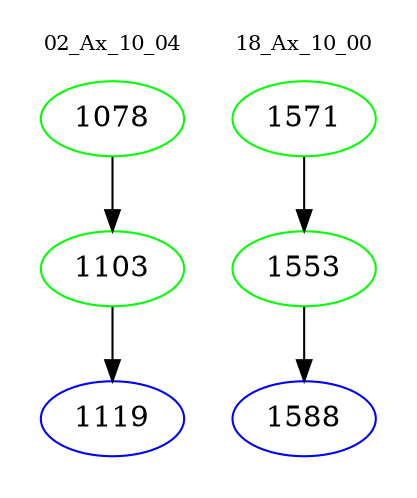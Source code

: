 digraph{
subgraph cluster_0 {
color = white
label = "02_Ax_10_04";
fontsize=10;
T0_1078 [label="1078", color="green"]
T0_1078 -> T0_1103 [color="black"]
T0_1103 [label="1103", color="green"]
T0_1103 -> T0_1119 [color="black"]
T0_1119 [label="1119", color="blue"]
}
subgraph cluster_1 {
color = white
label = "18_Ax_10_00";
fontsize=10;
T1_1571 [label="1571", color="green"]
T1_1571 -> T1_1553 [color="black"]
T1_1553 [label="1553", color="green"]
T1_1553 -> T1_1588 [color="black"]
T1_1588 [label="1588", color="blue"]
}
}
